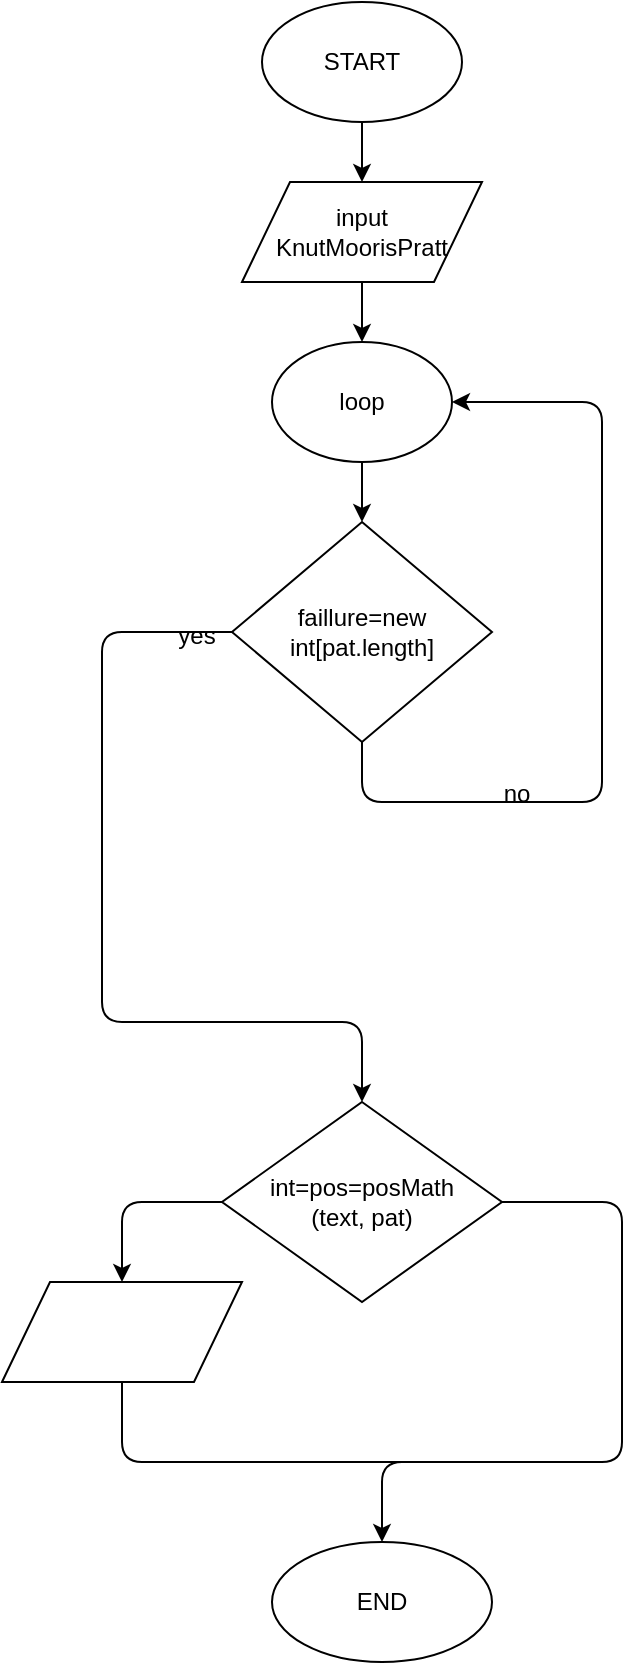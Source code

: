 <mxfile version="13.0.3" type="device"><diagram id="qE81IcLi1vIwdkmziCjj" name="Halaman-1"><mxGraphModel dx="852" dy="494" grid="1" gridSize="10" guides="1" tooltips="1" connect="1" arrows="1" fold="1" page="1" pageScale="1" pageWidth="850" pageHeight="1100" math="0" shadow="0"><root><mxCell id="0"/><mxCell id="1" parent="0"/><mxCell id="MqKtTbNn2LKTSJ8tvG1l-3" value="" style="edgeStyle=orthogonalEdgeStyle;rounded=0;orthogonalLoop=1;jettySize=auto;html=1;" edge="1" parent="1" source="MqKtTbNn2LKTSJ8tvG1l-1" target="MqKtTbNn2LKTSJ8tvG1l-4"><mxGeometry relative="1" as="geometry"><mxPoint x="440" y="140" as="targetPoint"/></mxGeometry></mxCell><mxCell id="MqKtTbNn2LKTSJ8tvG1l-1" value="START" style="ellipse;whiteSpace=wrap;html=1;" vertex="1" parent="1"><mxGeometry x="390" y="40" width="100" height="60" as="geometry"/></mxCell><mxCell id="MqKtTbNn2LKTSJ8tvG1l-6" value="" style="edgeStyle=orthogonalEdgeStyle;rounded=0;orthogonalLoop=1;jettySize=auto;html=1;" edge="1" parent="1" source="MqKtTbNn2LKTSJ8tvG1l-4"><mxGeometry relative="1" as="geometry"><mxPoint x="440" y="210" as="targetPoint"/></mxGeometry></mxCell><mxCell id="MqKtTbNn2LKTSJ8tvG1l-4" value="input&lt;br&gt;KnutMoorisPratt" style="shape=parallelogram;perimeter=parallelogramPerimeter;whiteSpace=wrap;html=1;" vertex="1" parent="1"><mxGeometry x="380" y="130" width="120" height="50" as="geometry"/></mxCell><mxCell id="MqKtTbNn2LKTSJ8tvG1l-10" value="" style="edgeStyle=orthogonalEdgeStyle;rounded=0;orthogonalLoop=1;jettySize=auto;html=1;" edge="1" parent="1" source="MqKtTbNn2LKTSJ8tvG1l-7" target="MqKtTbNn2LKTSJ8tvG1l-11"><mxGeometry relative="1" as="geometry"><mxPoint x="440" y="310" as="targetPoint"/></mxGeometry></mxCell><mxCell id="MqKtTbNn2LKTSJ8tvG1l-7" value="loop" style="ellipse;whiteSpace=wrap;html=1;" vertex="1" parent="1"><mxGeometry x="395" y="210" width="90" height="60" as="geometry"/></mxCell><mxCell id="MqKtTbNn2LKTSJ8tvG1l-11" value="faillure=new int[pat.length]" style="rhombus;whiteSpace=wrap;html=1;" vertex="1" parent="1"><mxGeometry x="375" y="300" width="130" height="110" as="geometry"/></mxCell><mxCell id="MqKtTbNn2LKTSJ8tvG1l-12" value="" style="endArrow=classic;html=1;exitX=0.5;exitY=1;exitDx=0;exitDy=0;entryX=1;entryY=0.5;entryDx=0;entryDy=0;" edge="1" parent="1" source="MqKtTbNn2LKTSJ8tvG1l-11" target="MqKtTbNn2LKTSJ8tvG1l-7"><mxGeometry width="50" height="50" relative="1" as="geometry"><mxPoint x="470" y="460" as="sourcePoint"/><mxPoint x="490" y="250" as="targetPoint"/><Array as="points"><mxPoint x="440" y="440"/><mxPoint x="560" y="440"/><mxPoint x="560" y="240"/></Array></mxGeometry></mxCell><mxCell id="MqKtTbNn2LKTSJ8tvG1l-13" value="no" style="text;html=1;align=center;verticalAlign=middle;resizable=0;points=[];autosize=1;" vertex="1" parent="1"><mxGeometry x="502" y="426" width="30" height="20" as="geometry"/></mxCell><mxCell id="MqKtTbNn2LKTSJ8tvG1l-14" value="" style="endArrow=classic;html=1;exitX=0;exitY=0.5;exitDx=0;exitDy=0;" edge="1" parent="1" source="MqKtTbNn2LKTSJ8tvG1l-11"><mxGeometry width="50" height="50" relative="1" as="geometry"><mxPoint x="400" y="410" as="sourcePoint"/><mxPoint x="440" y="590" as="targetPoint"/><Array as="points"><mxPoint x="310" y="355"/><mxPoint x="310" y="550"/><mxPoint x="440" y="550"/></Array></mxGeometry></mxCell><mxCell id="MqKtTbNn2LKTSJ8tvG1l-15" value="yes" style="text;html=1;align=center;verticalAlign=middle;resizable=0;points=[];autosize=1;" vertex="1" parent="1"><mxGeometry x="342" y="347" width="30" height="20" as="geometry"/></mxCell><mxCell id="MqKtTbNn2LKTSJ8tvG1l-16" value="int=pos=posMath&lt;br&gt;(text, pat)" style="rhombus;whiteSpace=wrap;html=1;" vertex="1" parent="1"><mxGeometry x="370" y="590" width="140" height="100" as="geometry"/></mxCell><mxCell id="MqKtTbNn2LKTSJ8tvG1l-18" value="" style="endArrow=classic;html=1;exitX=1;exitY=0.5;exitDx=0;exitDy=0;" edge="1" parent="1" source="MqKtTbNn2LKTSJ8tvG1l-16"><mxGeometry width="50" height="50" relative="1" as="geometry"><mxPoint x="400" y="720" as="sourcePoint"/><mxPoint x="450" y="810" as="targetPoint"/><Array as="points"><mxPoint x="570" y="640"/><mxPoint x="570" y="770"/><mxPoint x="450" y="770"/></Array></mxGeometry></mxCell><mxCell id="MqKtTbNn2LKTSJ8tvG1l-19" value="" style="endArrow=classic;html=1;exitX=0;exitY=0.5;exitDx=0;exitDy=0;" edge="1" parent="1" source="MqKtTbNn2LKTSJ8tvG1l-16" target="MqKtTbNn2LKTSJ8tvG1l-20"><mxGeometry width="50" height="50" relative="1" as="geometry"><mxPoint x="400" y="720" as="sourcePoint"/><mxPoint x="320" y="690" as="targetPoint"/><Array as="points"><mxPoint x="320" y="640"/></Array></mxGeometry></mxCell><mxCell id="MqKtTbNn2LKTSJ8tvG1l-20" value="" style="shape=parallelogram;perimeter=parallelogramPerimeter;whiteSpace=wrap;html=1;" vertex="1" parent="1"><mxGeometry x="260" y="680" width="120" height="50" as="geometry"/></mxCell><mxCell id="MqKtTbNn2LKTSJ8tvG1l-21" value="" style="endArrow=none;html=1;entryX=0.5;entryY=1;entryDx=0;entryDy=0;" edge="1" parent="1" target="MqKtTbNn2LKTSJ8tvG1l-20"><mxGeometry width="50" height="50" relative="1" as="geometry"><mxPoint x="470" y="770" as="sourcePoint"/><mxPoint x="360" y="760" as="targetPoint"/><Array as="points"><mxPoint x="320" y="770"/></Array></mxGeometry></mxCell><mxCell id="MqKtTbNn2LKTSJ8tvG1l-22" value="END" style="ellipse;whiteSpace=wrap;html=1;" vertex="1" parent="1"><mxGeometry x="395" y="810" width="110" height="60" as="geometry"/></mxCell></root></mxGraphModel></diagram></mxfile>